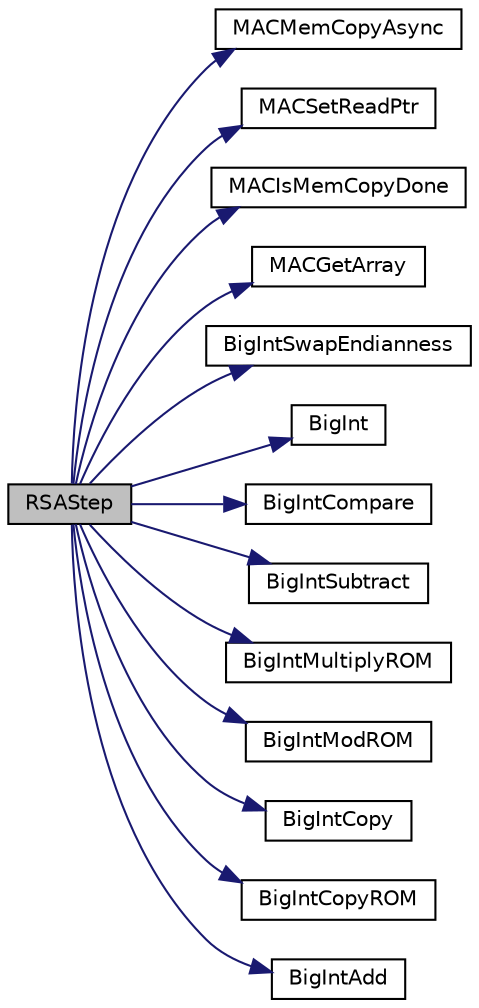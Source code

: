 digraph "RSAStep"
{
  edge [fontname="Helvetica",fontsize="10",labelfontname="Helvetica",labelfontsize="10"];
  node [fontname="Helvetica",fontsize="10",shape=record];
  rankdir="LR";
  Node1 [label="RSAStep",height=0.2,width=0.4,color="black", fillcolor="grey75", style="filled", fontcolor="black"];
  Node1 -> Node2 [color="midnightblue",fontsize="10",style="solid",fontname="Helvetica"];
  Node2 [label="MACMemCopyAsync",height=0.2,width=0.4,color="black", fillcolor="white", style="filled",URL="$_e_n_c_x24_j600_8c.html#a4442711ab4c3d47ffc913476630330e2"];
  Node1 -> Node3 [color="midnightblue",fontsize="10",style="solid",fontname="Helvetica"];
  Node3 [label="MACSetReadPtr",height=0.2,width=0.4,color="black", fillcolor="white", style="filled",URL="$_e_n_c_x24_j600_8c.html#aad63644420d87642a890d2f41abb7454"];
  Node1 -> Node4 [color="midnightblue",fontsize="10",style="solid",fontname="Helvetica"];
  Node4 [label="MACIsMemCopyDone",height=0.2,width=0.4,color="black", fillcolor="white", style="filled",URL="$_e_n_c_x24_j600_8c.html#a72d4a1a3347c7316acbae4d96ba44f63"];
  Node1 -> Node5 [color="midnightblue",fontsize="10",style="solid",fontname="Helvetica"];
  Node5 [label="MACGetArray",height=0.2,width=0.4,color="black", fillcolor="white", style="filled",URL="$_e_n_c_x24_j600_8c.html#a89d13e85195c0d00f308194305845016"];
  Node1 -> Node6 [color="midnightblue",fontsize="10",style="solid",fontname="Helvetica"];
  Node6 [label="BigIntSwapEndianness",height=0.2,width=0.4,color="black", fillcolor="white", style="filled",URL="$_big_int_8h.html#aa8c6d29b197ebb0ca71b68fce0a6dce3"];
  Node1 -> Node7 [color="midnightblue",fontsize="10",style="solid",fontname="Helvetica"];
  Node7 [label="BigInt",height=0.2,width=0.4,color="black", fillcolor="white", style="filled",URL="$_big_int_8h.html#a1762b125e18a1ae28665dde588c8c826"];
  Node1 -> Node8 [color="midnightblue",fontsize="10",style="solid",fontname="Helvetica"];
  Node8 [label="BigIntCompare",height=0.2,width=0.4,color="black", fillcolor="white", style="filled",URL="$_big_int_8h.html#a1dabf6c163c09322670c917d558dc680"];
  Node1 -> Node9 [color="midnightblue",fontsize="10",style="solid",fontname="Helvetica"];
  Node9 [label="BigIntSubtract",height=0.2,width=0.4,color="black", fillcolor="white", style="filled",URL="$_big_int_8h.html#a052327512da3dd4b97b29f61b33509e6"];
  Node1 -> Node10 [color="midnightblue",fontsize="10",style="solid",fontname="Helvetica"];
  Node10 [label="BigIntMultiplyROM",height=0.2,width=0.4,color="black", fillcolor="white", style="filled",URL="$_big_int_8h.html#a3067e79dff31fe1df2aae933988d5020"];
  Node1 -> Node11 [color="midnightblue",fontsize="10",style="solid",fontname="Helvetica"];
  Node11 [label="BigIntModROM",height=0.2,width=0.4,color="black", fillcolor="white", style="filled",URL="$_big_int_8h.html#a4c8aa098e47eaa2cd5953511f3b1e354"];
  Node1 -> Node12 [color="midnightblue",fontsize="10",style="solid",fontname="Helvetica"];
  Node12 [label="BigIntCopy",height=0.2,width=0.4,color="black", fillcolor="white", style="filled",URL="$_big_int_8h.html#a9155f514c2f596edee729931da975e43"];
  Node1 -> Node13 [color="midnightblue",fontsize="10",style="solid",fontname="Helvetica"];
  Node13 [label="BigIntCopyROM",height=0.2,width=0.4,color="black", fillcolor="white", style="filled",URL="$_big_int_8h.html#a824ac2dc7c4a1616ecfac7eeee632af6"];
  Node1 -> Node14 [color="midnightblue",fontsize="10",style="solid",fontname="Helvetica"];
  Node14 [label="BigIntAdd",height=0.2,width=0.4,color="black", fillcolor="white", style="filled",URL="$_big_int_8h.html#a16acd75e620a7d7d4e12fb5ac5fd7ffb"];
}
